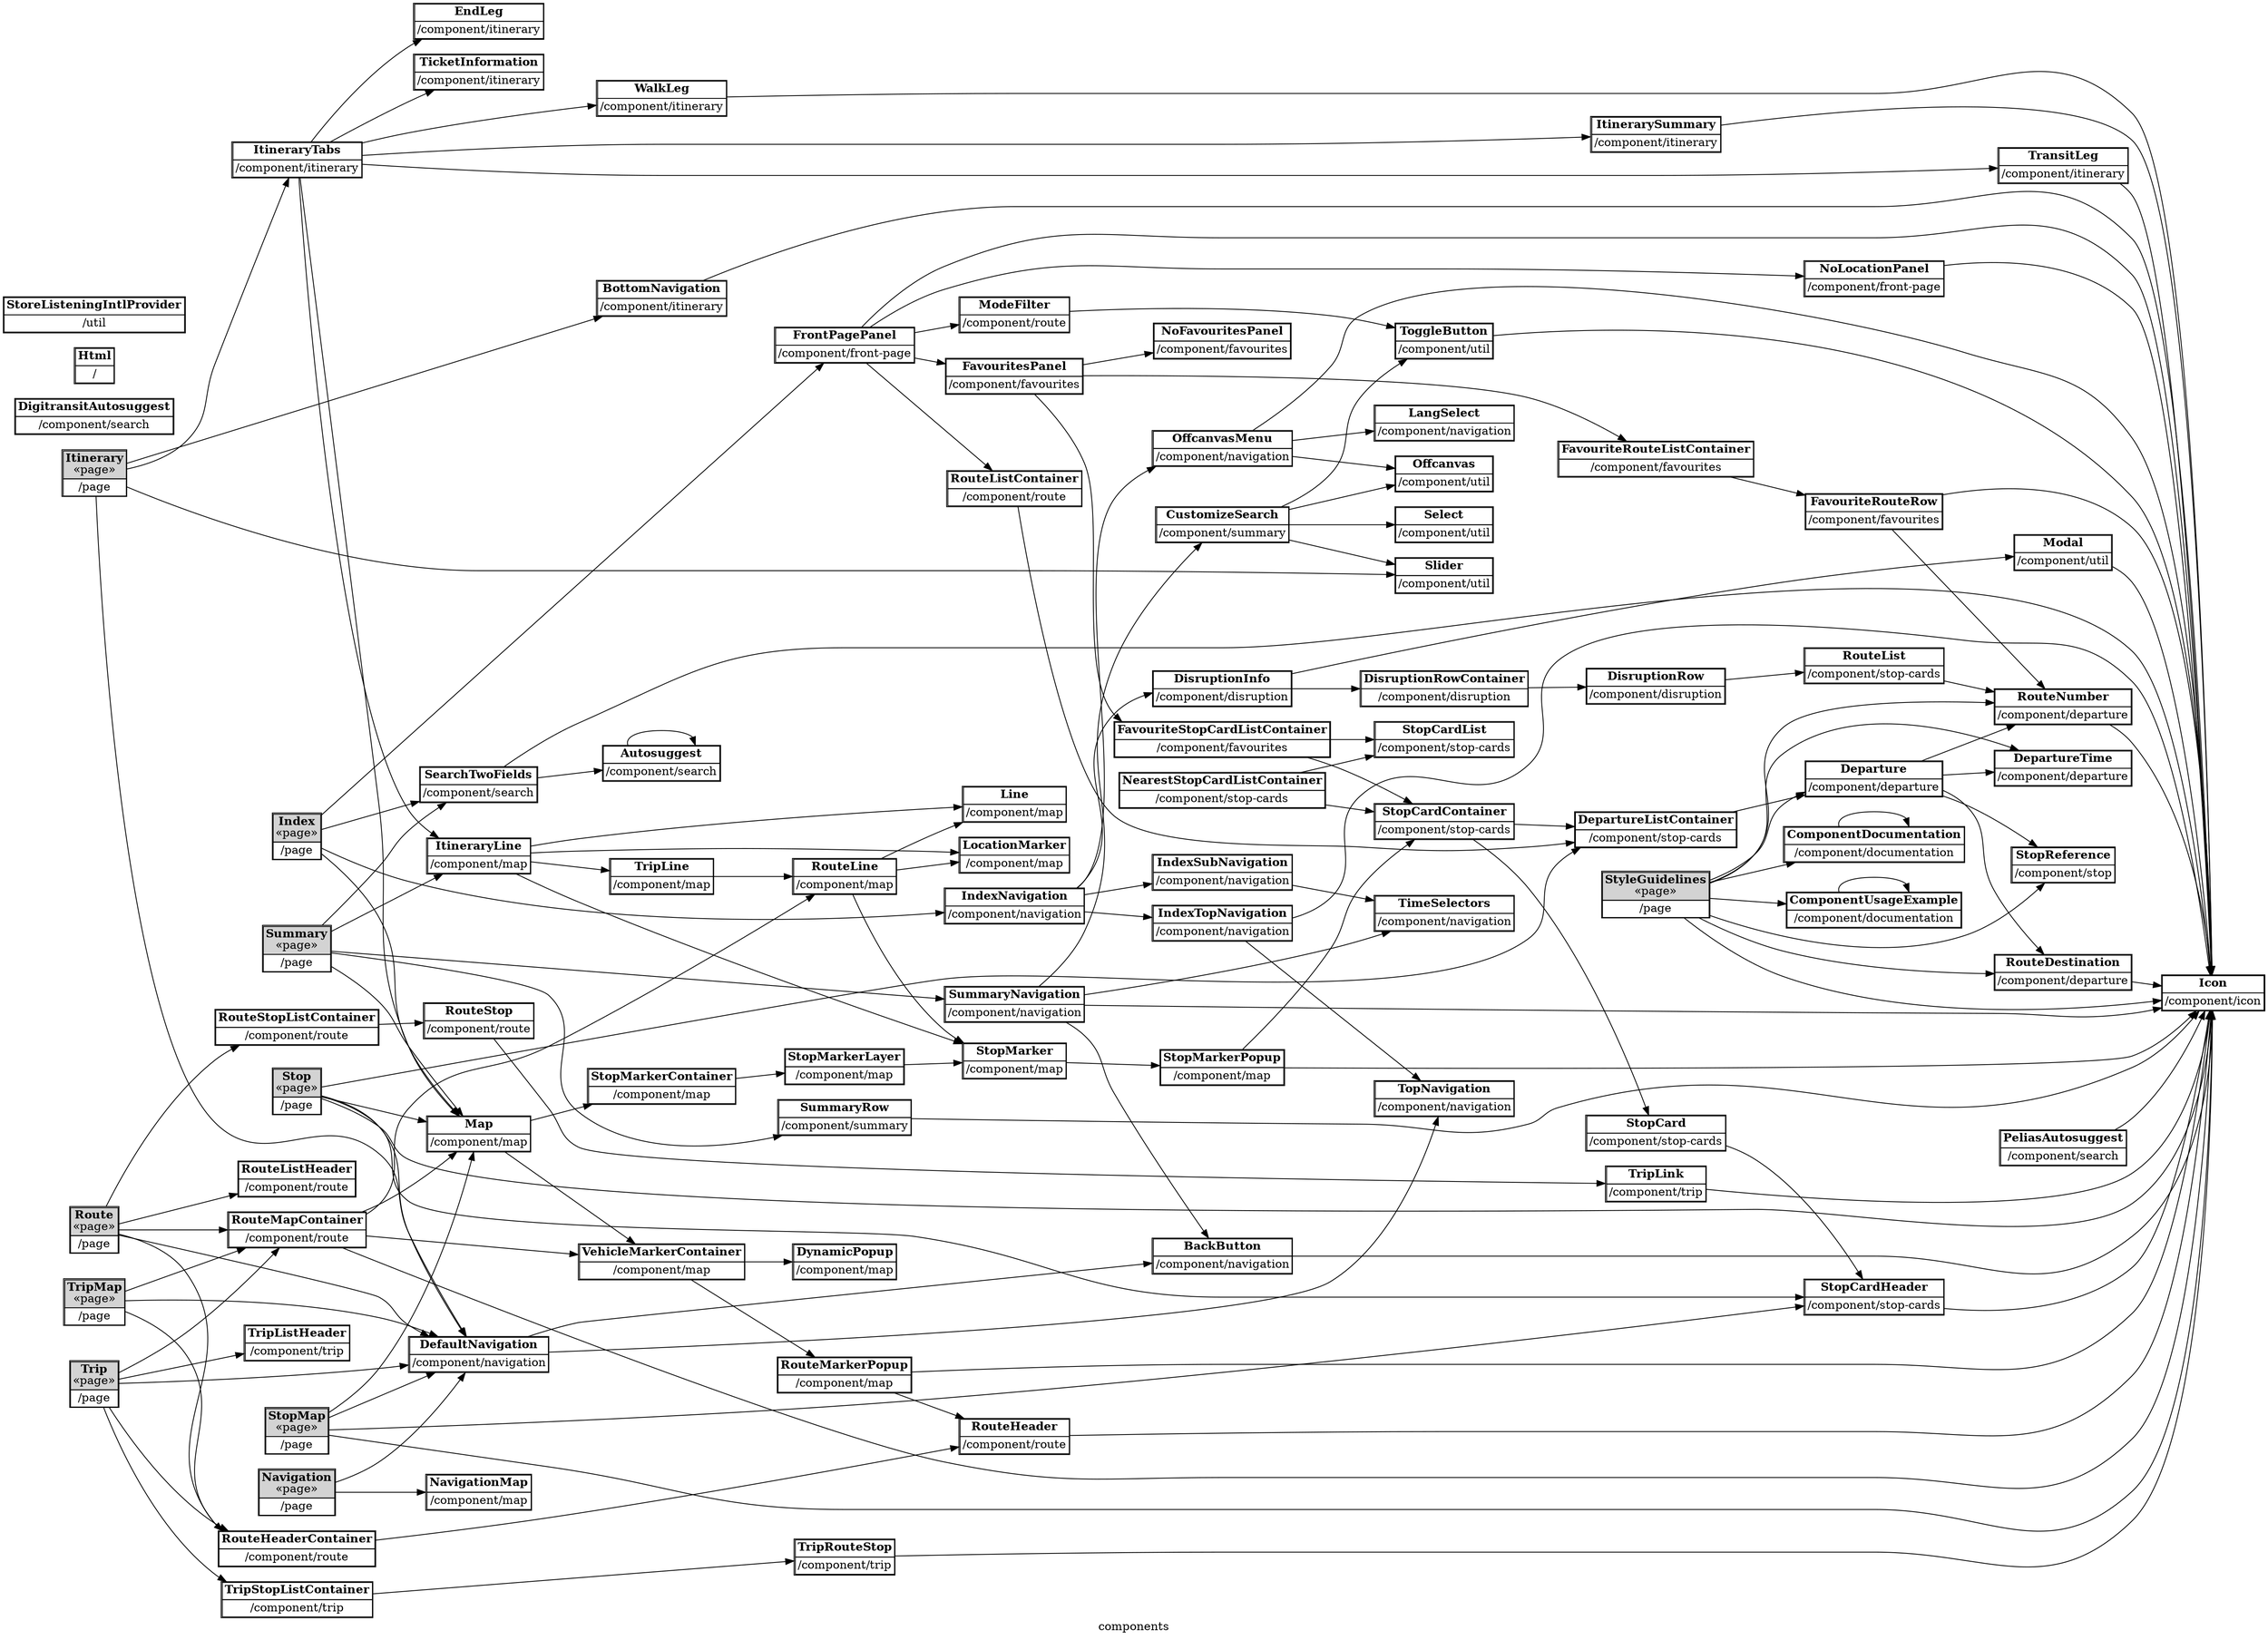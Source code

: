 digraph "components" {
graph[dpi=100, rankdir=LR, label="components"]
node[shape=none, margin=0]
"component/search/Autosuggest"[label=<<TABLE CELLSPACING="0"><TR><TD BGCOLOR="white"><B>Autosuggest</B><BR></BR></TD></TR><TR><TD>/component/search</TD></TR></TABLE>>, tooltip="/component/search/autosuggest.cjsx"]
"component/navigation/BackButton"[label=<<TABLE CELLSPACING="0"><TR><TD BGCOLOR="white"><B>BackButton</B><BR></BR></TD></TR><TR><TD>/component/navigation</TD></TR></TABLE>>, tooltip="/component/navigation/back-button.cjsx"]
"component/itinerary/BottomNavigation"[label=<<TABLE CELLSPACING="0"><TR><TD BGCOLOR="white"><B>BottomNavigation</B><BR></BR></TD></TR><TR><TD>/component/itinerary</TD></TR></TABLE>>, tooltip="/component/itinerary/bottom-navigation.cjsx"]
"component/documentation/ComponentDocumentation"[label=<<TABLE CELLSPACING="0"><TR><TD BGCOLOR="white"><B>ComponentDocumentation</B><BR></BR></TD></TR><TR><TD>/component/documentation</TD></TR></TABLE>>, tooltip="/component/documentation/component-documentation.cjsx"]
"component/documentation/ComponentUsageExample"[label=<<TABLE CELLSPACING="0"><TR><TD BGCOLOR="white"><B>ComponentUsageExample</B><BR></BR></TD></TR><TR><TD>/component/documentation</TD></TR></TABLE>>, tooltip="/component/documentation/component-usage-example.cjsx"]
"component/summary/CustomizeSearch"[label=<<TABLE CELLSPACING="0"><TR><TD BGCOLOR="white"><B>CustomizeSearch</B><BR></BR></TD></TR><TR><TD>/component/summary</TD></TR></TABLE>>, tooltip="/component/summary/customize-search.cjsx"]
"component/navigation/DefaultNavigation"[label=<<TABLE CELLSPACING="0"><TR><TD BGCOLOR="white"><B>DefaultNavigation</B><BR></BR></TD></TR><TR><TD>/component/navigation</TD></TR></TABLE>>, tooltip="/component/navigation/default-navigation.cjsx"]
"component/stop-cards/DepartureListContainer"[label=<<TABLE CELLSPACING="0"><TR><TD BGCOLOR="white"><B>DepartureListContainer</B><BR></BR></TD></TR><TR><TD>/component/stop-cards</TD></TR></TABLE>>, tooltip="/component/stop-cards/departure-list-container.cjsx"]
"component/departure/DepartureTime"[label=<<TABLE CELLSPACING="0"><TR><TD BGCOLOR="white"><B>DepartureTime</B><BR></BR></TD></TR><TR><TD>/component/departure</TD></TR></TABLE>>, tooltip="/component/departure/departure-time.cjsx"]
"component/departure/Departure"[label=<<TABLE CELLSPACING="0"><TR><TD BGCOLOR="white"><B>Departure</B><BR></BR></TD></TR><TR><TD>/component/departure</TD></TR></TABLE>>, tooltip="/component/departure/departure.cjsx"]
"component/search/DigitransitAutosuggest"[label=<<TABLE CELLSPACING="0"><TR><TD BGCOLOR="white"><B>DigitransitAutosuggest</B><BR></BR></TD></TR><TR><TD>/component/search</TD></TR></TABLE>>, tooltip="/component/search/digitransit-autosuggest.cjsx"]
"component/disruption/DisruptionInfo"[label=<<TABLE CELLSPACING="0"><TR><TD BGCOLOR="white"><B>DisruptionInfo</B><BR></BR></TD></TR><TR><TD>/component/disruption</TD></TR></TABLE>>, tooltip="/component/disruption/disruption-info.cjsx"]
"component/disruption/DisruptionRowContainer"[label=<<TABLE CELLSPACING="0"><TR><TD BGCOLOR="white"><B>DisruptionRowContainer</B><BR></BR></TD></TR><TR><TD>/component/disruption</TD></TR></TABLE>>, tooltip="/component/disruption/disruption-row-container.cjsx"]
"component/disruption/DisruptionRow"[label=<<TABLE CELLSPACING="0"><TR><TD BGCOLOR="white"><B>DisruptionRow</B><BR></BR></TD></TR><TR><TD>/component/disruption</TD></TR></TABLE>>, tooltip="/component/disruption/disruption-row.cjsx"]
"component/map/DynamicPopup"[label=<<TABLE CELLSPACING="0"><TR><TD BGCOLOR="white"><B>DynamicPopup</B><BR></BR></TD></TR><TR><TD>/component/map</TD></TR></TABLE>>, tooltip="/component/map/dynamic-popup.cjsx"]
"component/itinerary/EndLeg"[label=<<TABLE CELLSPACING="0"><TR><TD BGCOLOR="white"><B>EndLeg</B><BR></BR></TD></TR><TR><TD>/component/itinerary</TD></TR></TABLE>>, tooltip="/component/itinerary/end-leg.cjsx"]
"component/favourites/FavouriteRouteListContainer"[label=<<TABLE CELLSPACING="0"><TR><TD BGCOLOR="white"><B>FavouriteRouteListContainer</B><BR></BR></TD></TR><TR><TD>/component/favourites</TD></TR></TABLE>>, tooltip="/component/favourites/favourite-route-list-container.cjsx"]
"component/favourites/FavouriteRouteRow"[label=<<TABLE CELLSPACING="0"><TR><TD BGCOLOR="white"><B>FavouriteRouteRow</B><BR></BR></TD></TR><TR><TD>/component/favourites</TD></TR></TABLE>>, tooltip="/component/favourites/favourite-route-row.cjsx"]
"component/favourites/FavouriteStopCardListContainer"[label=<<TABLE CELLSPACING="0"><TR><TD BGCOLOR="white"><B>FavouriteStopCardListContainer</B><BR></BR></TD></TR><TR><TD>/component/favourites</TD></TR></TABLE>>, tooltip="/component/favourites/favourite-stop-card-list-container.cjsx"]
"component/favourites/FavouritesPanel"[label=<<TABLE CELLSPACING="0"><TR><TD BGCOLOR="white"><B>FavouritesPanel</B><BR></BR></TD></TR><TR><TD>/component/favourites</TD></TR></TABLE>>, tooltip="/component/favourites/favourites-panel.cjsx"]
"component/front-page/FrontPagePanel"[label=<<TABLE CELLSPACING="0"><TR><TD BGCOLOR="white"><B>FrontPagePanel</B><BR></BR></TD></TR><TR><TD>/component/front-page</TD></TR></TABLE>>, tooltip="/component/front-page/front-page-panel.cjsx"]
"Html"[label=<<TABLE CELLSPACING="0"><TR><TD BGCOLOR="white"><B>Html</B><BR></BR></TD></TR><TR><TD>/</TD></TR></TABLE>>, tooltip="/html.cjsx"]
"component/icon/Icon"[label=<<TABLE CELLSPACING="0"><TR><TD BGCOLOR="white"><B>Icon</B><BR></BR></TD></TR><TR><TD>/component/icon</TD></TR></TABLE>>, tooltip="/component/icon/icon.cjsx"]
"component/navigation/IndexNavigation"[label=<<TABLE CELLSPACING="0"><TR><TD BGCOLOR="white"><B>IndexNavigation</B><BR></BR></TD></TR><TR><TD>/component/navigation</TD></TR></TABLE>>, tooltip="/component/navigation/index-navigation.cjsx"]
"component/navigation/IndexSubNavigation"[label=<<TABLE CELLSPACING="0"><TR><TD BGCOLOR="white"><B>IndexSubNavigation</B><BR></BR></TD></TR><TR><TD>/component/navigation</TD></TR></TABLE>>, tooltip="/component/navigation/index-sub-navigation.cjsx"]
"component/navigation/IndexTopNavigation"[label=<<TABLE CELLSPACING="0"><TR><TD BGCOLOR="white"><B>IndexTopNavigation</B><BR></BR></TD></TR><TR><TD>/component/navigation</TD></TR></TABLE>>, tooltip="/component/navigation/index-top-navigation.cjsx"]
"page/Index"[label=<<TABLE CELLSPACING="0"><TR><TD BGCOLOR="lightgray"><B>Index</B><BR></BR>&laquo;page&raquo;</TD></TR><TR><TD>/page</TD></TR></TABLE>>, tooltip="/page/index.cjsx"]
"component/map/ItineraryLine"[label=<<TABLE CELLSPACING="0"><TR><TD BGCOLOR="white"><B>ItineraryLine</B><BR></BR></TD></TR><TR><TD>/component/map</TD></TR></TABLE>>, tooltip="/component/map/itinerary-line.cjsx"]
"component/itinerary/ItinerarySummary"[label=<<TABLE CELLSPACING="0"><TR><TD BGCOLOR="white"><B>ItinerarySummary</B><BR></BR></TD></TR><TR><TD>/component/itinerary</TD></TR></TABLE>>, tooltip="/component/itinerary/itinerary-summary.cjsx"]
"component/itinerary/ItineraryTabs"[label=<<TABLE CELLSPACING="0"><TR><TD BGCOLOR="white"><B>ItineraryTabs</B><BR></BR></TD></TR><TR><TD>/component/itinerary</TD></TR></TABLE>>, tooltip="/component/itinerary/itinerary-tabs.cjsx"]
"page/Itinerary"[label=<<TABLE CELLSPACING="0"><TR><TD BGCOLOR="lightgray"><B>Itinerary</B><BR></BR>&laquo;page&raquo;</TD></TR><TR><TD>/page</TD></TR></TABLE>>, tooltip="/page/itinerary.cjsx"]
"component/navigation/LangSelect"[label=<<TABLE CELLSPACING="0"><TR><TD BGCOLOR="white"><B>LangSelect</B><BR></BR></TD></TR><TR><TD>/component/navigation</TD></TR></TABLE>>, tooltip="/component/navigation/lang-select.cjsx"]
"component/map/Line"[label=<<TABLE CELLSPACING="0"><TR><TD BGCOLOR="white"><B>Line</B><BR></BR></TD></TR><TR><TD>/component/map</TD></TR></TABLE>>, tooltip="/component/map/line.cjsx"]
"component/map/LocationMarker"[label=<<TABLE CELLSPACING="0"><TR><TD BGCOLOR="white"><B>LocationMarker</B><BR></BR></TD></TR><TR><TD>/component/map</TD></TR></TABLE>>, tooltip="/component/map/location-marker.cjsx"]
"component/map/Map"[label=<<TABLE CELLSPACING="0"><TR><TD BGCOLOR="white"><B>Map</B><BR></BR></TD></TR><TR><TD>/component/map</TD></TR></TABLE>>, tooltip="/component/map/map.cjsx"]
"component/util/Modal"[label=<<TABLE CELLSPACING="0"><TR><TD BGCOLOR="white"><B>Modal</B><BR></BR></TD></TR><TR><TD>/component/util</TD></TR></TABLE>>, tooltip="/component/util/modal.cjsx"]
"component/route/ModeFilter"[label=<<TABLE CELLSPACING="0"><TR><TD BGCOLOR="white"><B>ModeFilter</B><BR></BR></TD></TR><TR><TD>/component/route</TD></TR></TABLE>>, tooltip="/component/route/mode-filter.cjsx"]
"component/map/NavigationMap"[label=<<TABLE CELLSPACING="0"><TR><TD BGCOLOR="white"><B>NavigationMap</B><BR></BR></TD></TR><TR><TD>/component/map</TD></TR></TABLE>>, tooltip="/component/map/navigation-map.cjsx"]
"page/Navigation"[label=<<TABLE CELLSPACING="0"><TR><TD BGCOLOR="lightgray"><B>Navigation</B><BR></BR>&laquo;page&raquo;</TD></TR><TR><TD>/page</TD></TR></TABLE>>, tooltip="/page/navigation.cjsx"]
"component/stop-cards/NearestStopCardListContainer"[label=<<TABLE CELLSPACING="0"><TR><TD BGCOLOR="white"><B>NearestStopCardListContainer</B><BR></BR></TD></TR><TR><TD>/component/stop-cards</TD></TR></TABLE>>, tooltip="/component/stop-cards/nearest-stop-card-list-container.cjsx"]
"component/favourites/NoFavouritesPanel"[label=<<TABLE CELLSPACING="0"><TR><TD BGCOLOR="white"><B>NoFavouritesPanel</B><BR></BR></TD></TR><TR><TD>/component/favourites</TD></TR></TABLE>>, tooltip="/component/favourites/no-favourites-panel.cjsx"]
"component/front-page/NoLocationPanel"[label=<<TABLE CELLSPACING="0"><TR><TD BGCOLOR="white"><B>NoLocationPanel</B><BR></BR></TD></TR><TR><TD>/component/front-page</TD></TR></TABLE>>, tooltip="/component/front-page/no-location-panel.cjsx"]
"component/navigation/OffcanvasMenu"[label=<<TABLE CELLSPACING="0"><TR><TD BGCOLOR="white"><B>OffcanvasMenu</B><BR></BR></TD></TR><TR><TD>/component/navigation</TD></TR></TABLE>>, tooltip="/component/navigation/offcanvas-menu.cjsx"]
"component/util/Offcanvas"[label=<<TABLE CELLSPACING="0"><TR><TD BGCOLOR="white"><B>Offcanvas</B><BR></BR></TD></TR><TR><TD>/component/util</TD></TR></TABLE>>, tooltip="/component/util/offcanvas.cjsx"]
"component/search/PeliasAutosuggest"[label=<<TABLE CELLSPACING="0"><TR><TD BGCOLOR="white"><B>PeliasAutosuggest</B><BR></BR></TD></TR><TR><TD>/component/search</TD></TR></TABLE>>, tooltip="/component/search/pelias-autosuggest.cjsx"]
"component/departure/RouteDestination"[label=<<TABLE CELLSPACING="0"><TR><TD BGCOLOR="white"><B>RouteDestination</B><BR></BR></TD></TR><TR><TD>/component/departure</TD></TR></TABLE>>, tooltip="/component/departure/route-destination.cjsx"]
"component/route/RouteHeaderContainer"[label=<<TABLE CELLSPACING="0"><TR><TD BGCOLOR="white"><B>RouteHeaderContainer</B><BR></BR></TD></TR><TR><TD>/component/route</TD></TR></TABLE>>, tooltip="/component/route/route-header-container.cjsx"]
"component/route/RouteHeader"[label=<<TABLE CELLSPACING="0"><TR><TD BGCOLOR="white"><B>RouteHeader</B><BR></BR></TD></TR><TR><TD>/component/route</TD></TR></TABLE>>, tooltip="/component/route/route-header.cjsx"]
"component/map/RouteLine"[label=<<TABLE CELLSPACING="0"><TR><TD BGCOLOR="white"><B>RouteLine</B><BR></BR></TD></TR><TR><TD>/component/map</TD></TR></TABLE>>, tooltip="/component/map/route-line.cjsx"]
"component/route/RouteListContainer"[label=<<TABLE CELLSPACING="0"><TR><TD BGCOLOR="white"><B>RouteListContainer</B><BR></BR></TD></TR><TR><TD>/component/route</TD></TR></TABLE>>, tooltip="/component/route/route-list-container.cjsx"]
"component/route/RouteListHeader"[label=<<TABLE CELLSPACING="0"><TR><TD BGCOLOR="white"><B>RouteListHeader</B><BR></BR></TD></TR><TR><TD>/component/route</TD></TR></TABLE>>, tooltip="/component/route/route-list-header.cjsx"]
"component/stop-cards/RouteList"[label=<<TABLE CELLSPACING="0"><TR><TD BGCOLOR="white"><B>RouteList</B><BR></BR></TD></TR><TR><TD>/component/stop-cards</TD></TR></TABLE>>, tooltip="/component/stop-cards/route-list.cjsx"]
"component/route/RouteMapContainer"[label=<<TABLE CELLSPACING="0"><TR><TD BGCOLOR="white"><B>RouteMapContainer</B><BR></BR></TD></TR><TR><TD>/component/route</TD></TR></TABLE>>, tooltip="/component/route/route-map-container.cjsx"]
"component/map/RouteMarkerPopup"[label=<<TABLE CELLSPACING="0"><TR><TD BGCOLOR="white"><B>RouteMarkerPopup</B><BR></BR></TD></TR><TR><TD>/component/map</TD></TR></TABLE>>, tooltip="/component/map/route-marker-popup.cjsx"]
"component/departure/RouteNumber"[label=<<TABLE CELLSPACING="0"><TR><TD BGCOLOR="white"><B>RouteNumber</B><BR></BR></TD></TR><TR><TD>/component/departure</TD></TR></TABLE>>, tooltip="/component/departure/route-number.cjsx"]
"component/route/RouteStopListContainer"[label=<<TABLE CELLSPACING="0"><TR><TD BGCOLOR="white"><B>RouteStopListContainer</B><BR></BR></TD></TR><TR><TD>/component/route</TD></TR></TABLE>>, tooltip="/component/route/route-stop-list-container.cjsx"]
"component/route/RouteStop"[label=<<TABLE CELLSPACING="0"><TR><TD BGCOLOR="white"><B>RouteStop</B><BR></BR></TD></TR><TR><TD>/component/route</TD></TR></TABLE>>, tooltip="/component/route/route-stop.cjsx"]
"page/Route"[label=<<TABLE CELLSPACING="0"><TR><TD BGCOLOR="lightgray"><B>Route</B><BR></BR>&laquo;page&raquo;</TD></TR><TR><TD>/page</TD></TR></TABLE>>, tooltip="/page/route.cjsx"]
"component/search/SearchTwoFields"[label=<<TABLE CELLSPACING="0"><TR><TD BGCOLOR="white"><B>SearchTwoFields</B><BR></BR></TD></TR><TR><TD>/component/search</TD></TR></TABLE>>, tooltip="/component/search/search-two-fields.cjsx"]
"component/util/Select"[label=<<TABLE CELLSPACING="0"><TR><TD BGCOLOR="white"><B>Select</B><BR></BR></TD></TR><TR><TD>/component/util</TD></TR></TABLE>>, tooltip="/component/util/select.cjsx"]
"component/util/Slider"[label=<<TABLE CELLSPACING="0"><TR><TD BGCOLOR="white"><B>Slider</B><BR></BR></TD></TR><TR><TD>/component/util</TD></TR></TABLE>>, tooltip="/component/util/slider.cjsx"]
"component/stop-cards/StopCardContainer"[label=<<TABLE CELLSPACING="0"><TR><TD BGCOLOR="white"><B>StopCardContainer</B><BR></BR></TD></TR><TR><TD>/component/stop-cards</TD></TR></TABLE>>, tooltip="/component/stop-cards/stop-card-container.cjsx"]
"component/stop-cards/StopCardHeader"[label=<<TABLE CELLSPACING="0"><TR><TD BGCOLOR="white"><B>StopCardHeader</B><BR></BR></TD></TR><TR><TD>/component/stop-cards</TD></TR></TABLE>>, tooltip="/component/stop-cards/stop-card-header.cjsx"]
"component/stop-cards/StopCardList"[label=<<TABLE CELLSPACING="0"><TR><TD BGCOLOR="white"><B>StopCardList</B><BR></BR></TD></TR><TR><TD>/component/stop-cards</TD></TR></TABLE>>, tooltip="/component/stop-cards/stop-card-list.cjsx"]
"component/stop-cards/StopCard"[label=<<TABLE CELLSPACING="0"><TR><TD BGCOLOR="white"><B>StopCard</B><BR></BR></TD></TR><TR><TD>/component/stop-cards</TD></TR></TABLE>>, tooltip="/component/stop-cards/stop-card.cjsx"]
"page/StopMap"[label=<<TABLE CELLSPACING="0"><TR><TD BGCOLOR="lightgray"><B>StopMap</B><BR></BR>&laquo;page&raquo;</TD></TR><TR><TD>/page</TD></TR></TABLE>>, tooltip="/page/stop-map.cjsx"]
"component/map/StopMarkerContainer"[label=<<TABLE CELLSPACING="0"><TR><TD BGCOLOR="white"><B>StopMarkerContainer</B><BR></BR></TD></TR><TR><TD>/component/map</TD></TR></TABLE>>, tooltip="/component/map/stop-marker-container.cjsx"]
"component/map/StopMarkerLayer"[label=<<TABLE CELLSPACING="0"><TR><TD BGCOLOR="white"><B>StopMarkerLayer</B><BR></BR></TD></TR><TR><TD>/component/map</TD></TR></TABLE>>, tooltip="/component/map/stop-marker-layer.cjsx"]
"component/map/StopMarkerPopup"[label=<<TABLE CELLSPACING="0"><TR><TD BGCOLOR="white"><B>StopMarkerPopup</B><BR></BR></TD></TR><TR><TD>/component/map</TD></TR></TABLE>>, tooltip="/component/map/stop-marker-popup.cjsx"]
"component/map/StopMarker"[label=<<TABLE CELLSPACING="0"><TR><TD BGCOLOR="white"><B>StopMarker</B><BR></BR></TD></TR><TR><TD>/component/map</TD></TR></TABLE>>, tooltip="/component/map/stop-marker.cjsx"]
"component/stop/StopReference"[label=<<TABLE CELLSPACING="0"><TR><TD BGCOLOR="white"><B>StopReference</B><BR></BR></TD></TR><TR><TD>/component/stop</TD></TR></TABLE>>, tooltip="/component/stop/stop-reference.cjsx"]
"page/Stop"[label=<<TABLE CELLSPACING="0"><TR><TD BGCOLOR="lightgray"><B>Stop</B><BR></BR>&laquo;page&raquo;</TD></TR><TR><TD>/page</TD></TR></TABLE>>, tooltip="/page/stop.cjsx"]
"util/StoreListeningIntlProvider"[label=<<TABLE CELLSPACING="0"><TR><TD BGCOLOR="white"><B>StoreListeningIntlProvider</B><BR></BR></TD></TR><TR><TD>/util</TD></TR></TABLE>>, tooltip="/util/store-listening-intl-provider.cjsx"]
"page/StyleGuidelines"[label=<<TABLE CELLSPACING="0"><TR><TD BGCOLOR="lightgray"><B>StyleGuidelines</B><BR></BR>&laquo;page&raquo;</TD></TR><TR><TD>/page</TD></TR></TABLE>>, tooltip="/page/style-guidelines.cjsx"]
"component/navigation/SummaryNavigation"[label=<<TABLE CELLSPACING="0"><TR><TD BGCOLOR="white"><B>SummaryNavigation</B><BR></BR></TD></TR><TR><TD>/component/navigation</TD></TR></TABLE>>, tooltip="/component/navigation/summary-navigation.cjsx"]
"component/summary/SummaryRow"[label=<<TABLE CELLSPACING="0"><TR><TD BGCOLOR="white"><B>SummaryRow</B><BR></BR></TD></TR><TR><TD>/component/summary</TD></TR></TABLE>>, tooltip="/component/summary/summary-row.cjsx"]
"page/Summary"[label=<<TABLE CELLSPACING="0"><TR><TD BGCOLOR="lightgray"><B>Summary</B><BR></BR>&laquo;page&raquo;</TD></TR><TR><TD>/page</TD></TR></TABLE>>, tooltip="/page/summary.cjsx"]
"component/itinerary/TicketInformation"[label=<<TABLE CELLSPACING="0"><TR><TD BGCOLOR="white"><B>TicketInformation</B><BR></BR></TD></TR><TR><TD>/component/itinerary</TD></TR></TABLE>>, tooltip="/component/itinerary/ticket-information.cjsx"]
"component/navigation/TimeSelectors"[label=<<TABLE CELLSPACING="0"><TR><TD BGCOLOR="white"><B>TimeSelectors</B><BR></BR></TD></TR><TR><TD>/component/navigation</TD></TR></TABLE>>, tooltip="/component/navigation/time-selectors.cjsx"]
"component/util/ToggleButton"[label=<<TABLE CELLSPACING="0"><TR><TD BGCOLOR="white"><B>ToggleButton</B><BR></BR></TD></TR><TR><TD>/component/util</TD></TR></TABLE>>, tooltip="/component/util/toggle-button.cjsx"]
"component/navigation/TopNavigation"[label=<<TABLE CELLSPACING="0"><TR><TD BGCOLOR="white"><B>TopNavigation</B><BR></BR></TD></TR><TR><TD>/component/navigation</TD></TR></TABLE>>, tooltip="/component/navigation/top-navigation.cjsx"]
"component/itinerary/TransitLeg"[label=<<TABLE CELLSPACING="0"><TR><TD BGCOLOR="white"><B>TransitLeg</B><BR></BR></TD></TR><TR><TD>/component/itinerary</TD></TR></TABLE>>, tooltip="/component/itinerary/transit-leg.cjsx"]
"component/map/TripLine"[label=<<TABLE CELLSPACING="0"><TR><TD BGCOLOR="white"><B>TripLine</B><BR></BR></TD></TR><TR><TD>/component/map</TD></TR></TABLE>>, tooltip="/component/map/trip-line.cjsx"]
"component/trip/TripLink"[label=<<TABLE CELLSPACING="0"><TR><TD BGCOLOR="white"><B>TripLink</B><BR></BR></TD></TR><TR><TD>/component/trip</TD></TR></TABLE>>, tooltip="/component/trip/trip-link.cjsx"]
"component/trip/TripListHeader"[label=<<TABLE CELLSPACING="0"><TR><TD BGCOLOR="white"><B>TripListHeader</B><BR></BR></TD></TR><TR><TD>/component/trip</TD></TR></TABLE>>, tooltip="/component/trip/trip-list-header.cjsx"]
"page/TripMap"[label=<<TABLE CELLSPACING="0"><TR><TD BGCOLOR="lightgray"><B>TripMap</B><BR></BR>&laquo;page&raquo;</TD></TR><TR><TD>/page</TD></TR></TABLE>>, tooltip="/page/trip-map.cjsx"]
"component/trip/TripRouteStop"[label=<<TABLE CELLSPACING="0"><TR><TD BGCOLOR="white"><B>TripRouteStop</B><BR></BR></TD></TR><TR><TD>/component/trip</TD></TR></TABLE>>, tooltip="/component/trip/trip-route-stop.cjsx"]
"component/trip/TripStopListContainer"[label=<<TABLE CELLSPACING="0"><TR><TD BGCOLOR="white"><B>TripStopListContainer</B><BR></BR></TD></TR><TR><TD>/component/trip</TD></TR></TABLE>>, tooltip="/component/trip/trip-stop-list-container.cjsx"]
"page/Trip"[label=<<TABLE CELLSPACING="0"><TR><TD BGCOLOR="lightgray"><B>Trip</B><BR></BR>&laquo;page&raquo;</TD></TR><TR><TD>/page</TD></TR></TABLE>>, tooltip="/page/trip.cjsx"]
"component/map/VehicleMarkerContainer"[label=<<TABLE CELLSPACING="0"><TR><TD BGCOLOR="white"><B>VehicleMarkerContainer</B><BR></BR></TD></TR><TR><TD>/component/map</TD></TR></TABLE>>, tooltip="/component/map/vehicle-marker-container.cjsx"]
"component/itinerary/WalkLeg"[label=<<TABLE CELLSPACING="0"><TR><TD BGCOLOR="white"><B>WalkLeg</B><BR></BR></TD></TR><TR><TD>/component/itinerary</TD></TR></TABLE>>, tooltip="/component/itinerary/walk-leg.cjsx"]

"component/search/Autosuggest" -> "component/search/Autosuggest"
"component/navigation/BackButton" -> "component/icon/Icon"
"component/itinerary/BottomNavigation" -> "component/icon/Icon"
"component/documentation/ComponentDocumentation" -> "component/documentation/ComponentDocumentation"
"component/documentation/ComponentUsageExample" -> "component/documentation/ComponentUsageExample"
"component/summary/CustomizeSearch" -> "component/util/Offcanvas"
"component/summary/CustomizeSearch" -> "component/util/Select"
"component/summary/CustomizeSearch" -> "component/util/Slider"
"component/summary/CustomizeSearch" -> "component/util/ToggleButton"
"component/navigation/DefaultNavigation" -> "component/navigation/BackButton"
"component/navigation/DefaultNavigation" -> "component/navigation/TopNavigation"
"component/stop-cards/DepartureListContainer" -> "component/departure/Departure"
"component/departure/Departure" -> "component/departure/DepartureTime"
"component/departure/Departure" -> "component/departure/RouteDestination"
"component/departure/Departure" -> "component/departure/RouteNumber"
"component/departure/Departure" -> "component/stop/StopReference"
"component/disruption/DisruptionInfo" -> "component/disruption/DisruptionRowContainer"
"component/disruption/DisruptionInfo" -> "component/util/Modal"
"component/disruption/DisruptionRowContainer" -> "component/disruption/DisruptionRow"
"component/disruption/DisruptionRow" -> "component/stop-cards/RouteList"
"component/favourites/FavouriteRouteListContainer" -> "component/favourites/FavouriteRouteRow"
"component/favourites/FavouriteRouteRow" -> "component/icon/Icon"
"component/favourites/FavouriteRouteRow" -> "component/departure/RouteNumber"
"component/favourites/FavouriteStopCardListContainer" -> "component/stop-cards/StopCardContainer"
"component/favourites/FavouriteStopCardListContainer" -> "component/stop-cards/StopCardList"
"component/favourites/FavouritesPanel" -> "component/favourites/FavouriteRouteListContainer"
"component/favourites/FavouritesPanel" -> "component/favourites/FavouriteStopCardListContainer"
"component/favourites/FavouritesPanel" -> "component/favourites/NoFavouritesPanel"
"component/front-page/FrontPagePanel" -> "component/favourites/FavouritesPanel"
"component/front-page/FrontPagePanel" -> "component/icon/Icon"
"component/front-page/FrontPagePanel" -> "component/route/ModeFilter"
"component/front-page/FrontPagePanel" -> "component/front-page/NoLocationPanel"
"component/front-page/FrontPagePanel" -> "component/route/RouteListContainer"
"component/navigation/IndexNavigation" -> "component/disruption/DisruptionInfo"
"component/navigation/IndexNavigation" -> "component/navigation/IndexSubNavigation"
"component/navigation/IndexNavigation" -> "component/navigation/IndexTopNavigation"
"component/navigation/IndexNavigation" -> "component/navigation/OffcanvasMenu"
"component/navigation/IndexSubNavigation" -> "component/navigation/TimeSelectors"
"component/navigation/IndexTopNavigation" -> "component/icon/Icon"
"component/navigation/IndexTopNavigation" -> "component/navigation/TopNavigation"
"page/Index" -> "component/front-page/FrontPagePanel"
"page/Index" -> "component/navigation/IndexNavigation"
"page/Index" -> "component/map/Map"
"page/Index" -> "component/search/SearchTwoFields"
"component/map/ItineraryLine" -> "component/map/Line"
"component/map/ItineraryLine" -> "component/map/LocationMarker"
"component/map/ItineraryLine" -> "component/map/StopMarker"
"component/map/ItineraryLine" -> "component/map/TripLine"
"component/itinerary/ItinerarySummary" -> "component/icon/Icon"
"component/itinerary/ItineraryTabs" -> "component/itinerary/EndLeg"
"component/itinerary/ItineraryTabs" -> "component/map/ItineraryLine"
"component/itinerary/ItineraryTabs" -> "component/itinerary/ItinerarySummary"
"component/itinerary/ItineraryTabs" -> "component/map/Map"
"component/itinerary/ItineraryTabs" -> "component/itinerary/TicketInformation"
"component/itinerary/ItineraryTabs" -> "component/itinerary/TransitLeg"
"component/itinerary/ItineraryTabs" -> "component/itinerary/WalkLeg"
"page/Itinerary" -> "component/itinerary/BottomNavigation"
"page/Itinerary" -> "component/navigation/DefaultNavigation"
"page/Itinerary" -> "component/itinerary/ItineraryTabs"
"page/Itinerary" -> "component/util/Slider"
"component/map/Map" -> "component/map/StopMarkerContainer"
"component/map/Map" -> "component/map/VehicleMarkerContainer"
"component/util/Modal" -> "component/icon/Icon"
"component/route/ModeFilter" -> "component/util/ToggleButton"
"page/Navigation" -> "component/navigation/DefaultNavigation"
"page/Navigation" -> "component/map/NavigationMap"
"component/stop-cards/NearestStopCardListContainer" -> "component/stop-cards/StopCardContainer"
"component/stop-cards/NearestStopCardListContainer" -> "component/stop-cards/StopCardList"
"component/front-page/NoLocationPanel" -> "component/icon/Icon"
"component/navigation/OffcanvasMenu" -> "component/icon/Icon"
"component/navigation/OffcanvasMenu" -> "component/navigation/LangSelect"
"component/navigation/OffcanvasMenu" -> "component/util/Offcanvas"
"component/search/PeliasAutosuggest" -> "component/icon/Icon"
"component/departure/RouteDestination" -> "component/icon/Icon"
"component/route/RouteHeaderContainer" -> "component/route/RouteHeader"
"component/route/RouteHeader" -> "component/icon/Icon"
"component/map/RouteLine" -> "component/map/Line"
"component/map/RouteLine" -> "component/map/LocationMarker"
"component/map/RouteLine" -> "component/map/StopMarker"
"component/route/RouteListContainer" -> "component/stop-cards/DepartureListContainer"
"component/stop-cards/RouteList" -> "component/departure/RouteNumber"
"component/route/RouteMapContainer" -> "component/icon/Icon"
"component/route/RouteMapContainer" -> "component/map/Map"
"component/route/RouteMapContainer" -> "component/map/RouteLine"
"component/route/RouteMapContainer" -> "component/map/VehicleMarkerContainer"
"component/map/RouteMarkerPopup" -> "component/icon/Icon"
"component/map/RouteMarkerPopup" -> "component/route/RouteHeader"
"component/departure/RouteNumber" -> "component/icon/Icon"
"component/route/RouteStopListContainer" -> "component/route/RouteStop"
"component/route/RouteStop" -> "component/trip/TripLink"
"page/Route" -> "component/navigation/DefaultNavigation"
"page/Route" -> "component/route/RouteHeaderContainer"
"page/Route" -> "component/route/RouteListHeader"
"page/Route" -> "component/route/RouteMapContainer"
"page/Route" -> "component/route/RouteStopListContainer"
"component/search/SearchTwoFields" -> "component/search/Autosuggest"
"component/search/SearchTwoFields" -> "component/icon/Icon"
"component/stop-cards/StopCardContainer" -> "component/stop-cards/DepartureListContainer"
"component/stop-cards/StopCardContainer" -> "component/stop-cards/StopCard"
"component/stop-cards/StopCardHeader" -> "component/icon/Icon"
"component/stop-cards/StopCard" -> "component/stop-cards/StopCardHeader"
"page/StopMap" -> "component/navigation/DefaultNavigation"
"page/StopMap" -> "component/icon/Icon"
"page/StopMap" -> "component/map/Map"
"page/StopMap" -> "component/stop-cards/StopCardHeader"
"component/map/StopMarkerContainer" -> "component/map/StopMarkerLayer"
"component/map/StopMarkerLayer" -> "component/map/StopMarker"
"component/map/StopMarkerPopup" -> "component/icon/Icon"
"component/map/StopMarkerPopup" -> "component/stop-cards/StopCardContainer"
"component/map/StopMarker" -> "component/map/StopMarkerPopup"
"page/Stop" -> "component/navigation/DefaultNavigation"
"page/Stop" -> "component/stop-cards/DepartureListContainer"
"page/Stop" -> "component/icon/Icon"
"page/Stop" -> "component/map/Map"
"page/Stop" -> "component/stop-cards/StopCardHeader"
"page/StyleGuidelines" -> "component/documentation/ComponentDocumentation"
"page/StyleGuidelines" -> "component/documentation/ComponentUsageExample"
"page/StyleGuidelines" -> "component/departure/DepartureTime"
"page/StyleGuidelines" -> "component/departure/Departure"
"page/StyleGuidelines" -> "component/icon/Icon"
"page/StyleGuidelines" -> "component/departure/RouteDestination"
"page/StyleGuidelines" -> "component/departure/RouteNumber"
"page/StyleGuidelines" -> "component/stop/StopReference"
"component/navigation/SummaryNavigation" -> "component/navigation/BackButton"
"component/navigation/SummaryNavigation" -> "component/summary/CustomizeSearch"
"component/navigation/SummaryNavigation" -> "component/icon/Icon"
"component/navigation/SummaryNavigation" -> "component/navigation/TimeSelectors"
"component/summary/SummaryRow" -> "component/icon/Icon"
"page/Summary" -> "component/map/ItineraryLine"
"page/Summary" -> "component/map/Map"
"page/Summary" -> "component/search/SearchTwoFields"
"page/Summary" -> "component/navigation/SummaryNavigation"
"page/Summary" -> "component/summary/SummaryRow"
"component/util/ToggleButton" -> "component/icon/Icon"
"component/itinerary/TransitLeg" -> "component/icon/Icon"
"component/map/TripLine" -> "component/map/RouteLine"
"component/trip/TripLink" -> "component/icon/Icon"
"page/TripMap" -> "component/navigation/DefaultNavigation"
"page/TripMap" -> "component/route/RouteHeaderContainer"
"page/TripMap" -> "component/route/RouteMapContainer"
"component/trip/TripRouteStop" -> "component/icon/Icon"
"component/trip/TripStopListContainer" -> "component/trip/TripRouteStop"
"page/Trip" -> "component/navigation/DefaultNavigation"
"page/Trip" -> "component/route/RouteHeaderContainer"
"page/Trip" -> "component/route/RouteMapContainer"
"page/Trip" -> "component/trip/TripListHeader"
"page/Trip" -> "component/trip/TripStopListContainer"
"component/map/VehicleMarkerContainer" -> "component/map/DynamicPopup"
"component/map/VehicleMarkerContainer" -> "component/map/RouteMarkerPopup"
"component/itinerary/WalkLeg" -> "component/icon/Icon"
}
